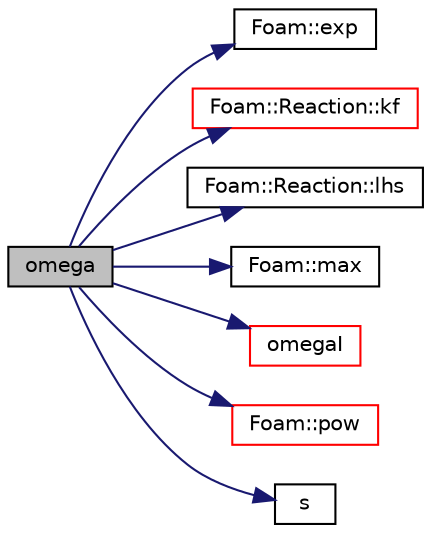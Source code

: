 digraph "omega"
{
  bgcolor="transparent";
  edge [fontname="Helvetica",fontsize="10",labelfontname="Helvetica",labelfontsize="10"];
  node [fontname="Helvetica",fontsize="10",shape=record];
  rankdir="LR";
  Node72 [label="omega",height=0.2,width=0.4,color="black", fillcolor="grey75", style="filled", fontcolor="black"];
  Node72 -> Node73 [color="midnightblue",fontsize="10",style="solid",fontname="Helvetica"];
  Node73 [label="Foam::exp",height=0.2,width=0.4,color="black",URL="$a21851.html#a12bca6c677fcf0977532179c3cb9bb89"];
  Node72 -> Node74 [color="midnightblue",fontsize="10",style="solid",fontname="Helvetica"];
  Node74 [label="Foam::Reaction::kf",height=0.2,width=0.4,color="red",URL="$a31677.html#ae5cd124c004fbe29669769d275a8b321",tooltip="Forward rate constant. "];
  Node72 -> Node76 [color="midnightblue",fontsize="10",style="solid",fontname="Helvetica"];
  Node76 [label="Foam::Reaction::lhs",height=0.2,width=0.4,color="black",URL="$a31677.html#a6761a05de6d2e857d0187e5bd7ff6b61"];
  Node72 -> Node77 [color="midnightblue",fontsize="10",style="solid",fontname="Helvetica"];
  Node77 [label="Foam::max",height=0.2,width=0.4,color="black",URL="$a21851.html#ac993e906cf2774ae77e666bc24e81733"];
  Node72 -> Node78 [color="midnightblue",fontsize="10",style="solid",fontname="Helvetica"];
  Node78 [label="omegaI",height=0.2,width=0.4,color="red",URL="$a31533.html#a81cb5d122f5bc1aeb85c269487e1fa69",tooltip="Return the reaction rate for iReaction. "];
  Node72 -> Node83 [color="midnightblue",fontsize="10",style="solid",fontname="Helvetica"];
  Node83 [label="Foam::pow",height=0.2,width=0.4,color="red",URL="$a21851.html#a7500c8e9d27a442adc75e287de074c7c"];
  Node72 -> Node99 [color="midnightblue",fontsize="10",style="solid",fontname="Helvetica"];
  Node99 [label="s",height=0.2,width=0.4,color="black",URL="$a19343.html#abb9c4233033fad2ad0206cd4adad3b9f"];
}
